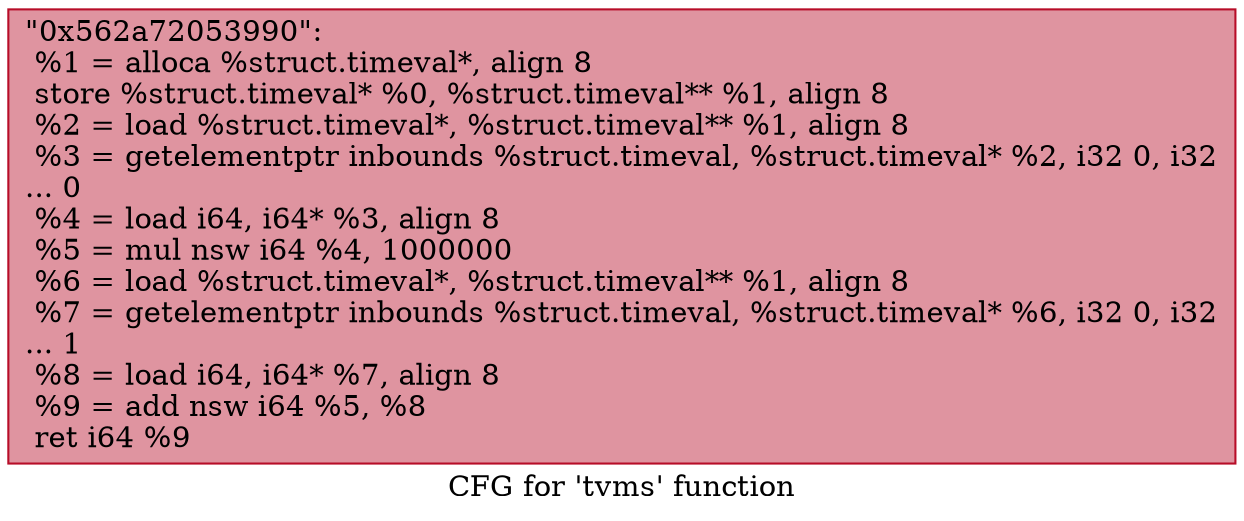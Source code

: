 digraph "CFG for 'tvms' function" {
	label="CFG for 'tvms' function";

	Node0x562a72053990 [shape=record,color="#b70d28ff", style=filled, fillcolor="#b70d2870",label="{\"0x562a72053990\":\l  %1 = alloca %struct.timeval*, align 8\l  store %struct.timeval* %0, %struct.timeval** %1, align 8\l  %2 = load %struct.timeval*, %struct.timeval** %1, align 8\l  %3 = getelementptr inbounds %struct.timeval, %struct.timeval* %2, i32 0, i32\l... 0\l  %4 = load i64, i64* %3, align 8\l  %5 = mul nsw i64 %4, 1000000\l  %6 = load %struct.timeval*, %struct.timeval** %1, align 8\l  %7 = getelementptr inbounds %struct.timeval, %struct.timeval* %6, i32 0, i32\l... 1\l  %8 = load i64, i64* %7, align 8\l  %9 = add nsw i64 %5, %8\l  ret i64 %9\l}"];
}

